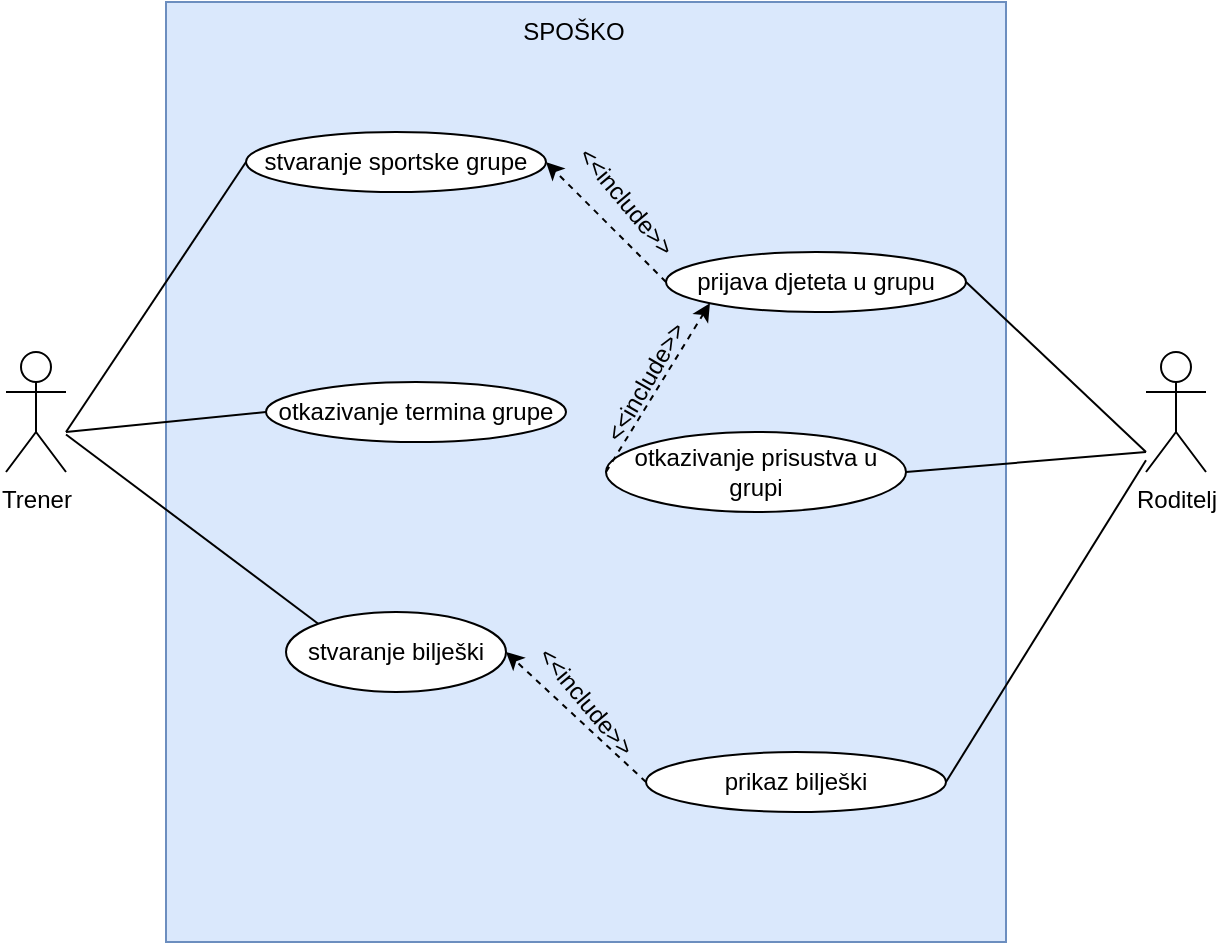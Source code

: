 <mxfile version="26.2.12">
  <diagram id="_0qcndPhUrs3M4AGMrsV" name="Page-1">
    <mxGraphModel dx="948" dy="514" grid="1" gridSize="10" guides="1" tooltips="1" connect="1" arrows="1" fold="1" page="1" pageScale="1" pageWidth="827" pageHeight="1169" background="#FFFFFF" math="0" shadow="0">
      <root>
        <mxCell id="0" />
        <mxCell id="1" parent="0" />
        <mxCell id="zTxD5Jc-1NyIcRzAjUrV-2" value="" style="rounded=0;whiteSpace=wrap;html=1;fillColor=#dae8fc;strokeColor=#6c8ebf;" vertex="1" parent="1">
          <mxGeometry x="210" y="105" width="420" height="470" as="geometry" />
        </mxCell>
        <mxCell id="zTxD5Jc-1NyIcRzAjUrV-3" value="Trener" style="shape=umlActor;verticalLabelPosition=bottom;verticalAlign=top;html=1;outlineConnect=0;" vertex="1" parent="1">
          <mxGeometry x="130" y="280" width="30" height="60" as="geometry" />
        </mxCell>
        <mxCell id="zTxD5Jc-1NyIcRzAjUrV-4" value="Roditelj" style="shape=umlActor;verticalLabelPosition=bottom;verticalAlign=top;html=1;outlineConnect=0;" vertex="1" parent="1">
          <mxGeometry x="700" y="280" width="30" height="60" as="geometry" />
        </mxCell>
        <mxCell id="zTxD5Jc-1NyIcRzAjUrV-5" value="prijava djeteta u grupu" style="ellipse;whiteSpace=wrap;html=1;" vertex="1" parent="1">
          <mxGeometry x="460" y="230" width="150" height="30" as="geometry" />
        </mxCell>
        <mxCell id="zTxD5Jc-1NyIcRzAjUrV-6" value="otkazivanje prisustva u grupi" style="ellipse;whiteSpace=wrap;html=1;" vertex="1" parent="1">
          <mxGeometry x="430" y="320" width="150" height="40" as="geometry" />
        </mxCell>
        <mxCell id="zTxD5Jc-1NyIcRzAjUrV-7" value="prikaz bilješki" style="ellipse;whiteSpace=wrap;html=1;" vertex="1" parent="1">
          <mxGeometry x="450" y="480" width="150" height="30" as="geometry" />
        </mxCell>
        <mxCell id="zTxD5Jc-1NyIcRzAjUrV-9" value="stvaranje sportske grupe" style="ellipse;whiteSpace=wrap;html=1;" vertex="1" parent="1">
          <mxGeometry x="250" y="170" width="150" height="30" as="geometry" />
        </mxCell>
        <mxCell id="zTxD5Jc-1NyIcRzAjUrV-10" value="otkazivanje termina grupe" style="ellipse;whiteSpace=wrap;html=1;" vertex="1" parent="1">
          <mxGeometry x="260" y="295" width="150" height="30" as="geometry" />
        </mxCell>
        <mxCell id="zTxD5Jc-1NyIcRzAjUrV-11" value="stvaranje bilješki" style="ellipse;whiteSpace=wrap;html=1;" vertex="1" parent="1">
          <mxGeometry x="270" y="410" width="110" height="40" as="geometry" />
        </mxCell>
        <mxCell id="zTxD5Jc-1NyIcRzAjUrV-12" value="" style="endArrow=none;html=1;rounded=0;entryX=0;entryY=0;entryDx=0;entryDy=0;" edge="1" parent="1" source="zTxD5Jc-1NyIcRzAjUrV-3" target="zTxD5Jc-1NyIcRzAjUrV-11">
          <mxGeometry width="50" height="50" relative="1" as="geometry">
            <mxPoint x="390" y="370" as="sourcePoint" />
            <mxPoint x="440" y="320" as="targetPoint" />
          </mxGeometry>
        </mxCell>
        <mxCell id="zTxD5Jc-1NyIcRzAjUrV-13" value="" style="endArrow=none;html=1;rounded=0;entryX=0;entryY=0.5;entryDx=0;entryDy=0;" edge="1" parent="1" target="zTxD5Jc-1NyIcRzAjUrV-10">
          <mxGeometry width="50" height="50" relative="1" as="geometry">
            <mxPoint x="160" y="320" as="sourcePoint" />
            <mxPoint x="440" y="320" as="targetPoint" />
          </mxGeometry>
        </mxCell>
        <mxCell id="zTxD5Jc-1NyIcRzAjUrV-16" value="" style="endArrow=none;html=1;rounded=0;entryX=0;entryY=0.5;entryDx=0;entryDy=0;" edge="1" parent="1" target="zTxD5Jc-1NyIcRzAjUrV-9">
          <mxGeometry width="50" height="50" relative="1" as="geometry">
            <mxPoint x="160" y="320" as="sourcePoint" />
            <mxPoint x="440" y="320" as="targetPoint" />
          </mxGeometry>
        </mxCell>
        <mxCell id="zTxD5Jc-1NyIcRzAjUrV-17" value="" style="endArrow=none;html=1;rounded=0;entryX=1;entryY=0.5;entryDx=0;entryDy=0;" edge="1" parent="1" source="zTxD5Jc-1NyIcRzAjUrV-4" target="zTxD5Jc-1NyIcRzAjUrV-7">
          <mxGeometry width="50" height="50" relative="1" as="geometry">
            <mxPoint x="390" y="370" as="sourcePoint" />
            <mxPoint x="440" y="320" as="targetPoint" />
          </mxGeometry>
        </mxCell>
        <mxCell id="zTxD5Jc-1NyIcRzAjUrV-18" value="" style="endArrow=none;html=1;rounded=0;exitX=1;exitY=0.5;exitDx=0;exitDy=0;" edge="1" parent="1" source="zTxD5Jc-1NyIcRzAjUrV-6">
          <mxGeometry width="50" height="50" relative="1" as="geometry">
            <mxPoint x="390" y="370" as="sourcePoint" />
            <mxPoint x="700" y="330" as="targetPoint" />
          </mxGeometry>
        </mxCell>
        <mxCell id="zTxD5Jc-1NyIcRzAjUrV-19" value="" style="endArrow=none;html=1;rounded=0;exitX=1;exitY=0.5;exitDx=0;exitDy=0;" edge="1" parent="1" source="zTxD5Jc-1NyIcRzAjUrV-5">
          <mxGeometry width="50" height="50" relative="1" as="geometry">
            <mxPoint x="390" y="370" as="sourcePoint" />
            <mxPoint x="700" y="330" as="targetPoint" />
          </mxGeometry>
        </mxCell>
        <mxCell id="zTxD5Jc-1NyIcRzAjUrV-28" value="&amp;lt;&amp;lt;include&amp;gt;&amp;gt;" style="text;html=1;align=center;verticalAlign=middle;whiteSpace=wrap;rounded=0;rotation=-60;" vertex="1" parent="1">
          <mxGeometry x="420" y="280" width="60" height="30" as="geometry" />
        </mxCell>
        <mxCell id="zTxD5Jc-1NyIcRzAjUrV-29" value="&amp;lt;&amp;lt;include&amp;gt;&amp;gt;" style="text;html=1;align=center;verticalAlign=middle;whiteSpace=wrap;rounded=0;rotation=50;" vertex="1" parent="1">
          <mxGeometry x="410" y="190" width="60" height="30" as="geometry" />
        </mxCell>
        <mxCell id="zTxD5Jc-1NyIcRzAjUrV-30" value="&amp;lt;&amp;lt;include&amp;gt;&amp;gt;" style="text;html=1;align=center;verticalAlign=middle;whiteSpace=wrap;rounded=0;rotation=50;" vertex="1" parent="1">
          <mxGeometry x="390" y="440" width="60" height="30" as="geometry" />
        </mxCell>
        <mxCell id="zTxD5Jc-1NyIcRzAjUrV-31" value="SPOŠKO" style="text;html=1;align=center;verticalAlign=middle;whiteSpace=wrap;rounded=0;" vertex="1" parent="1">
          <mxGeometry x="384" y="105" width="60" height="30" as="geometry" />
        </mxCell>
        <mxCell id="zTxD5Jc-1NyIcRzAjUrV-36" value="" style="endArrow=classic;html=1;rounded=0;exitX=0;exitY=0.5;exitDx=0;exitDy=0;entryX=1;entryY=0.5;entryDx=0;entryDy=0;dashed=1;" edge="1" parent="1" source="zTxD5Jc-1NyIcRzAjUrV-7" target="zTxD5Jc-1NyIcRzAjUrV-11">
          <mxGeometry width="50" height="50" relative="1" as="geometry">
            <mxPoint x="390" y="370" as="sourcePoint" />
            <mxPoint x="440" y="320" as="targetPoint" />
          </mxGeometry>
        </mxCell>
        <mxCell id="zTxD5Jc-1NyIcRzAjUrV-37" value="" style="endArrow=classic;html=1;rounded=0;entryX=0;entryY=1;entryDx=0;entryDy=0;exitX=0;exitY=0.5;exitDx=0;exitDy=0;dashed=1;" edge="1" parent="1" source="zTxD5Jc-1NyIcRzAjUrV-6" target="zTxD5Jc-1NyIcRzAjUrV-5">
          <mxGeometry width="50" height="50" relative="1" as="geometry">
            <mxPoint x="390" y="370" as="sourcePoint" />
            <mxPoint x="440" y="320" as="targetPoint" />
          </mxGeometry>
        </mxCell>
        <mxCell id="zTxD5Jc-1NyIcRzAjUrV-38" value="" style="endArrow=classic;html=1;rounded=0;entryX=1;entryY=0.5;entryDx=0;entryDy=0;exitX=0;exitY=0.5;exitDx=0;exitDy=0;dashed=1;" edge="1" parent="1" source="zTxD5Jc-1NyIcRzAjUrV-5" target="zTxD5Jc-1NyIcRzAjUrV-9">
          <mxGeometry width="50" height="50" relative="1" as="geometry">
            <mxPoint x="390" y="370" as="sourcePoint" />
            <mxPoint x="440" y="320" as="targetPoint" />
          </mxGeometry>
        </mxCell>
      </root>
    </mxGraphModel>
  </diagram>
</mxfile>
